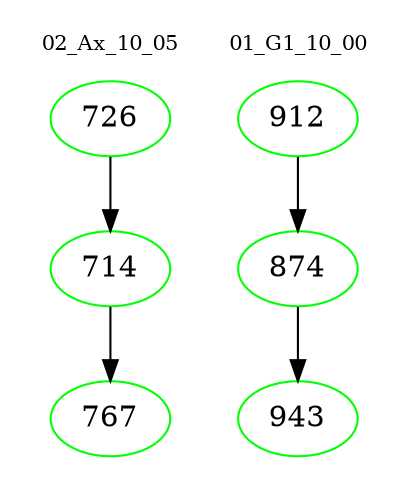 digraph{
subgraph cluster_0 {
color = white
label = "02_Ax_10_05";
fontsize=10;
T0_726 [label="726", color="green"]
T0_726 -> T0_714 [color="black"]
T0_714 [label="714", color="green"]
T0_714 -> T0_767 [color="black"]
T0_767 [label="767", color="green"]
}
subgraph cluster_1 {
color = white
label = "01_G1_10_00";
fontsize=10;
T1_912 [label="912", color="green"]
T1_912 -> T1_874 [color="black"]
T1_874 [label="874", color="green"]
T1_874 -> T1_943 [color="black"]
T1_943 [label="943", color="green"]
}
}
